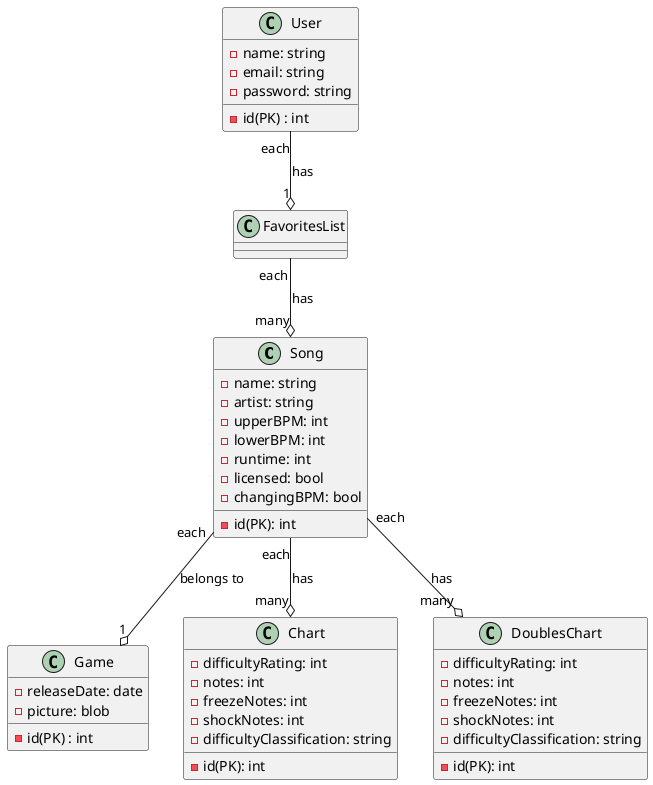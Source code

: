 @startuml

class Song{
    - name: string
    - artist: string
    - upperBPM: int
    - lowerBPM: int
    - id(PK): int
'runtime is in seconds
    - runtime: int
    - licensed: bool
    - changingBPM: bool
}
class Game{
    - id(PK) : int
    - releaseDate: date
    - picture: blob
}
class Chart{
    - id(PK): int
    - difficultyRating: int
    - notes: int
    - freezeNotes: int
    - shockNotes: int
    - difficultyClassification: string
}
class DoublesChart{
    - id(PK): int
    - difficultyRating: int
    - notes: int
    - freezeNotes: int
    - shockNotes: int
    - difficultyClassification: string
}


class User{
    - id(PK) : int
    - name: string
    - email: string
    - password: string
}
class FavoritesList{
}
User "each" --o "1" FavoritesList : has
FavoritesList "each" --o "many" Song: has
Song "each" --o  "many" Chart : has
Song "each" --o  "many" DoublesChart : has
Song "each" --o  "1" Game : belongs to
@enduml
